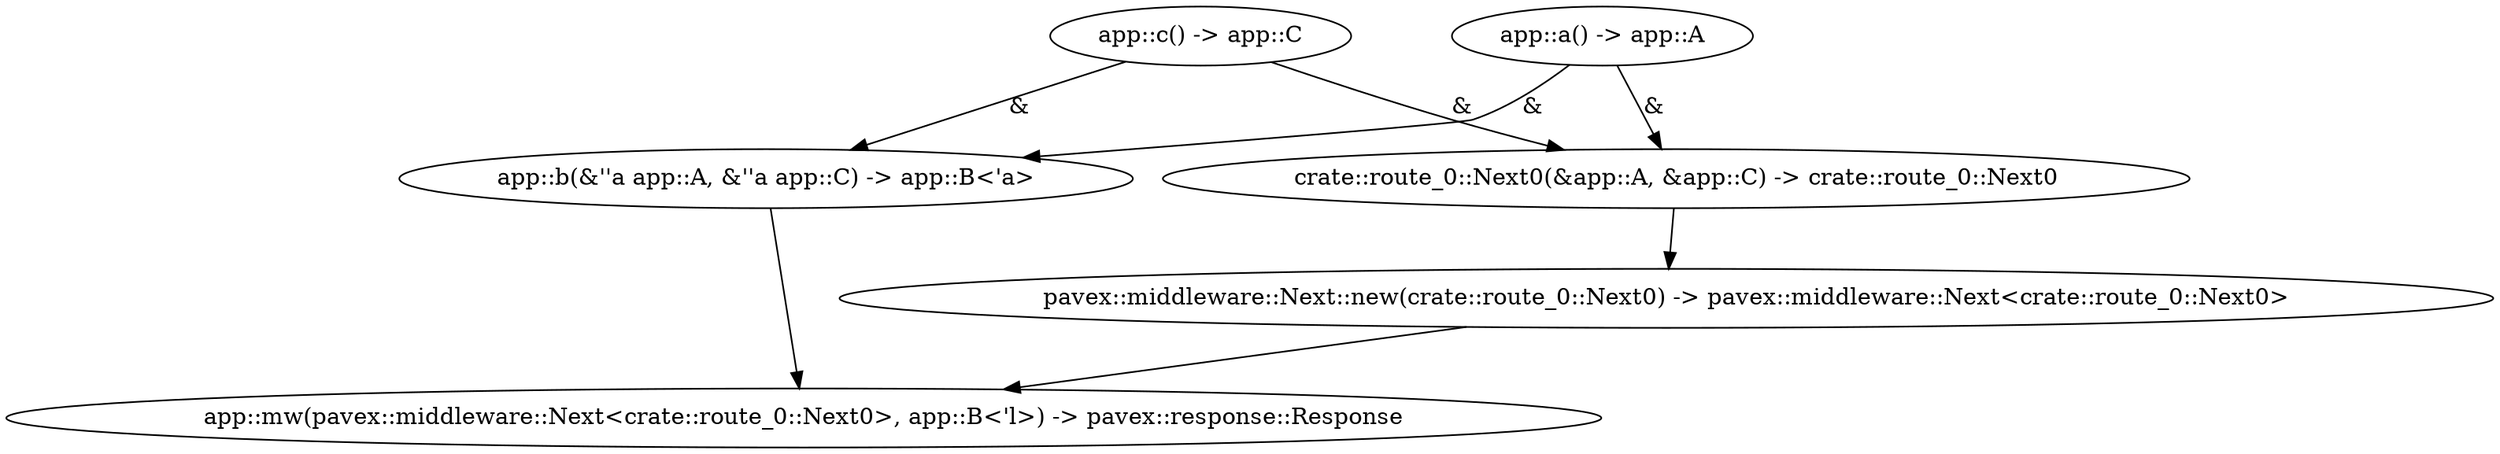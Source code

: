 digraph "GET /home - 0" {
    0 [ label = "app::mw(pavex::middleware::Next<crate::route_0::Next0>, app::B<'l>) -> pavex::response::Response"]
    1 [ label = "app::b(&''a app::A, &''a app::C) -> app::B<'a>"]
    2 [ label = "app::c() -> app::C"]
    3 [ label = "app::a() -> app::A"]
    4 [ label = "pavex::middleware::Next::new(crate::route_0::Next0) -> pavex::middleware::Next<crate::route_0::Next0>"]
    5 [ label = "crate::route_0::Next0(&app::A, &app::C) -> crate::route_0::Next0"]
    1 -> 0 [ ]
    2 -> 1 [ label = "&"]
    3 -> 1 [ label = "&"]
    4 -> 0 [ ]
    5 -> 4 [ ]
    2 -> 5 [ label = "&"]
    3 -> 5 [ label = "&"]
}

digraph "GET /home - 1" {
    0 [ label = "app::handler(&app::A, &app::C) -> pavex::response::Response"]
    1 [ label = "&app::A"]
    3 [ label = "<pavex::response::Response as pavex::response::IntoResponse>::into_response(pavex::response::Response) -> pavex::response::Response"]
    4 [ label = "&app::C"]
    1 -> 0 [ ]
    0 -> 3 [ ]
    4 -> 0 [ ]
}

digraph "* /home - 0" {
    0 [ label = "app::mw(pavex::middleware::Next<crate::route_1::Next0>, app::B<'l>) -> pavex::response::Response"]
    1 [ label = "app::b(&''a app::A, &''a app::C) -> app::B<'a>"]
    2 [ label = "app::c() -> app::C"]
    3 [ label = "app::a() -> app::A"]
    4 [ label = "pavex::middleware::Next::new(crate::route_1::Next0) -> pavex::middleware::Next<crate::route_1::Next0>"]
    5 [ label = "crate::route_1::Next0(&pavex::request::route::AllowedMethods) -> crate::route_1::Next0"]
    7 [ label = "&pavex::request::route::AllowedMethods"]
    1 -> 0 [ ]
    2 -> 1 [ label = "&"]
    3 -> 1 [ label = "&"]
    4 -> 0 [ ]
    5 -> 4 [ ]
    7 -> 5 [ ]
}

digraph "* /home - 1" {
    0 [ label = "pavex::router::default_fallback(&pavex::request::route::AllowedMethods) -> pavex::response::Response"]
    2 [ label = "<pavex::response::Response as pavex::response::IntoResponse>::into_response(pavex::response::Response) -> pavex::response::Response"]
    3 [ label = "&pavex::request::route::AllowedMethods"]
    0 -> 2 [ ]
    3 -> 0 [ ]
}

digraph app_state {
    0 [ label = "crate::ApplicationState() -> crate::ApplicationState"]
}
